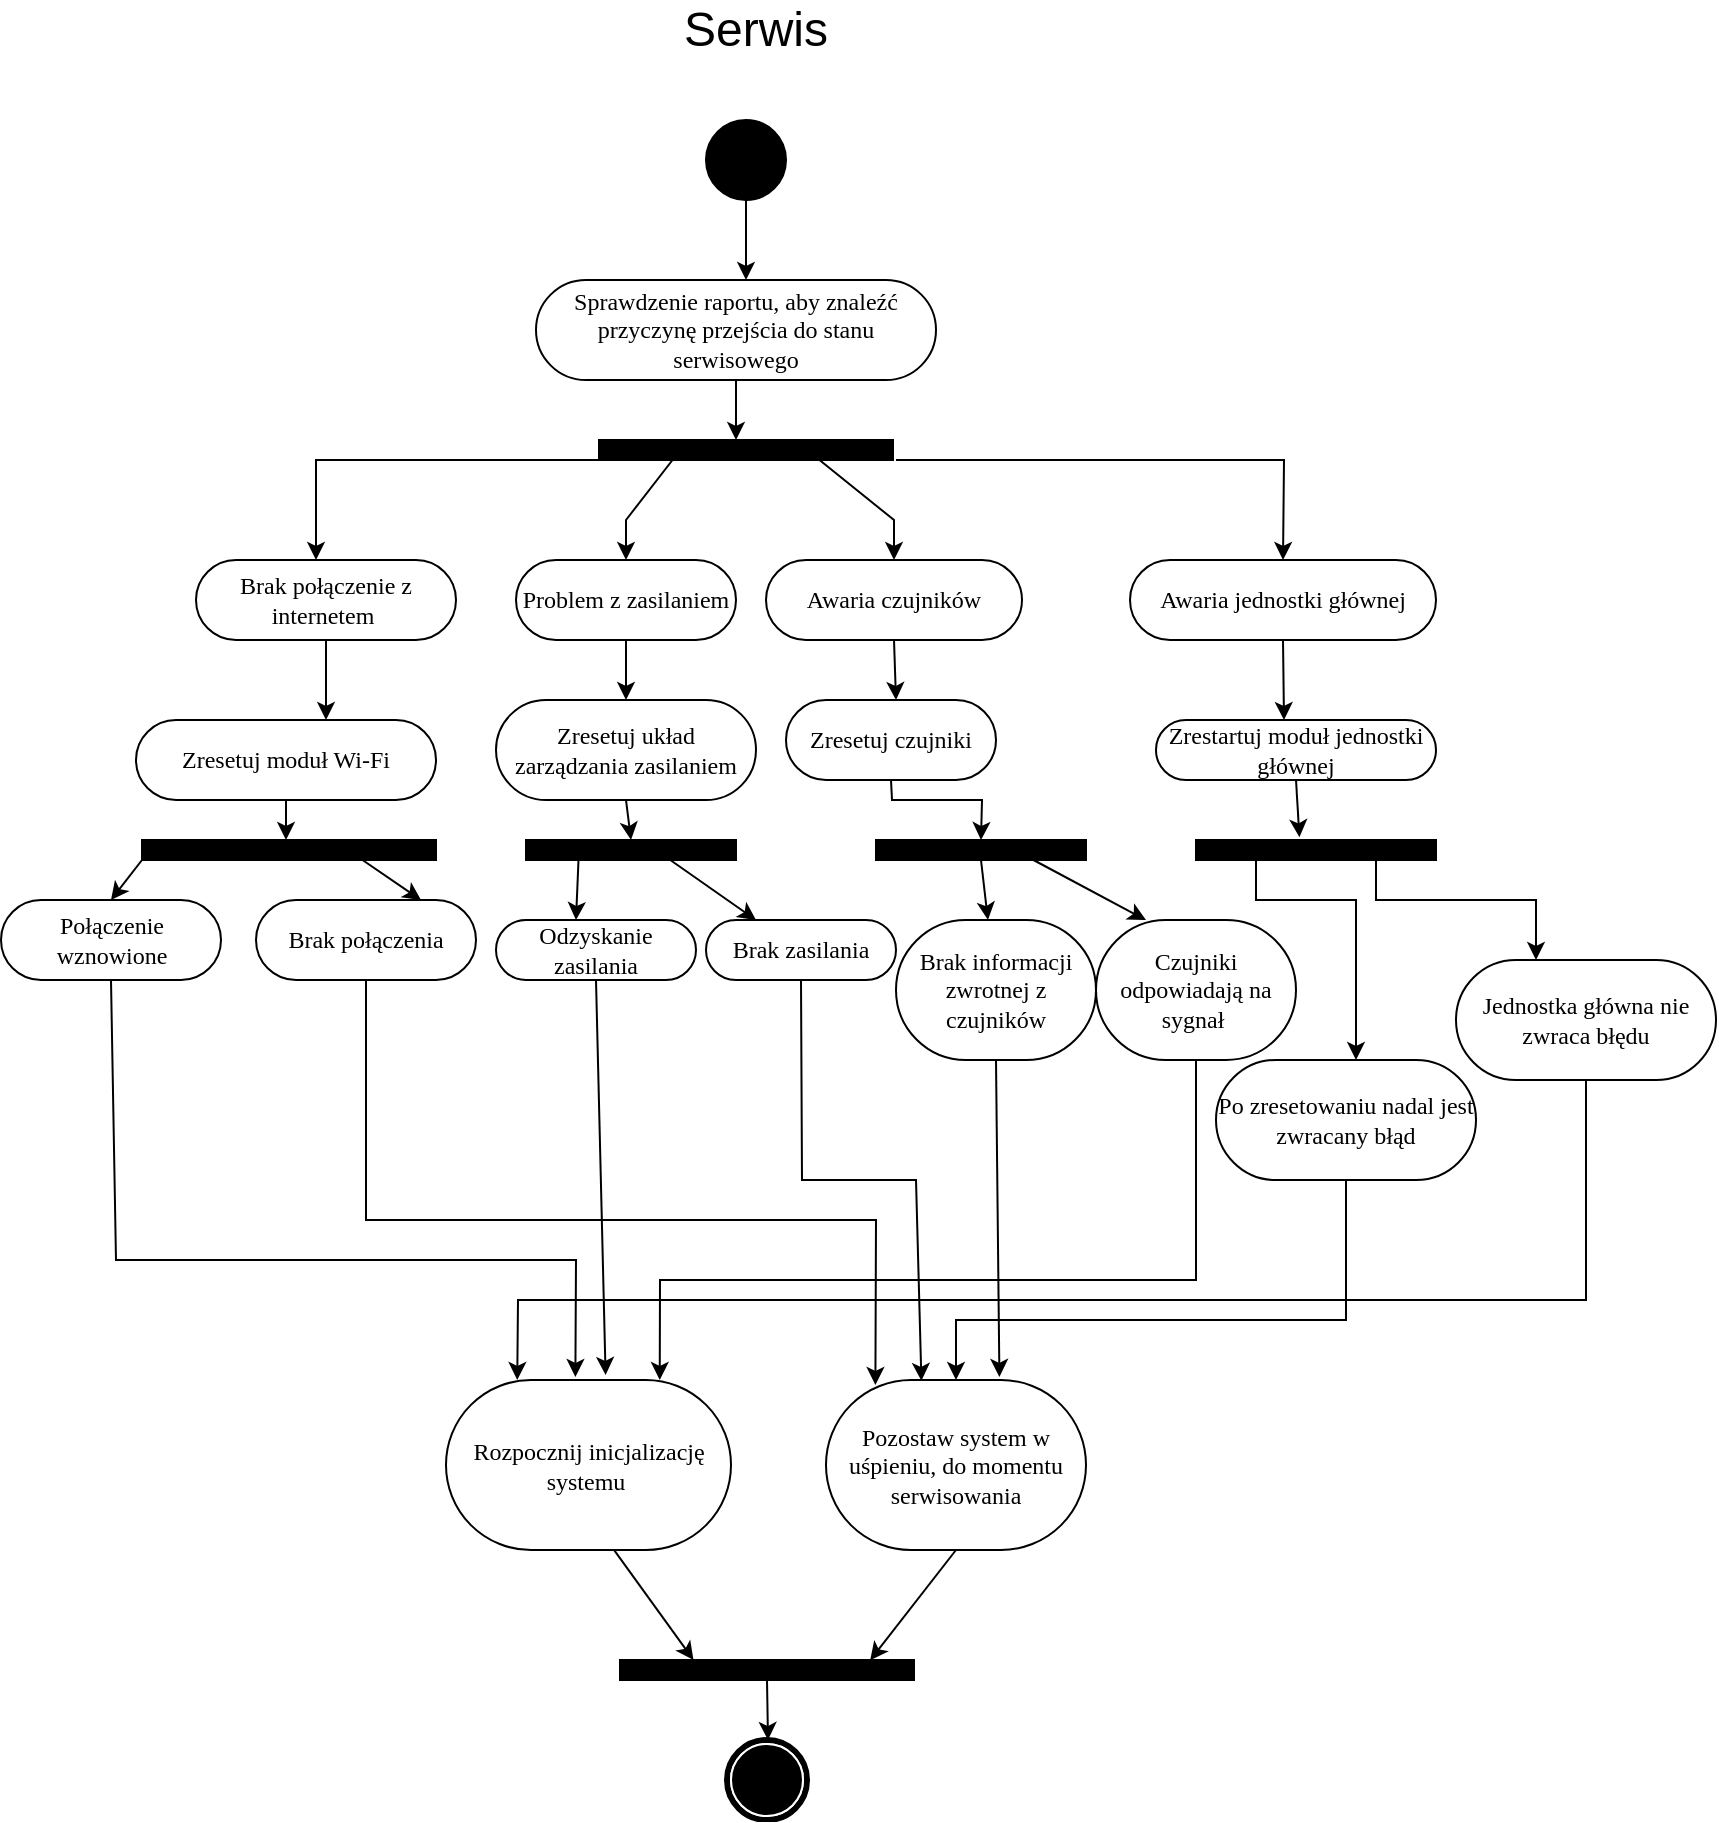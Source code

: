 <mxfile version="21.5.1" type="device">
  <diagram name="Page-1" id="0783ab3e-0a74-02c8-0abd-f7b4e66b4bec">
    <mxGraphModel dx="1063" dy="544" grid="1" gridSize="10" guides="1" tooltips="1" connect="1" arrows="1" fold="1" page="1" pageScale="1" pageWidth="850" pageHeight="1100" background="none" math="0" shadow="0">
      <root>
        <mxCell id="0" />
        <mxCell id="1" parent="0" />
        <mxCell id="RoVOGvNV2QU-nWZsqdHu-56" value="Brak połączenie z internetem&amp;nbsp;" style="rounded=1;whiteSpace=wrap;html=1;shadow=0;comic=0;labelBackgroundColor=none;strokeWidth=1;fontFamily=Verdana;fontSize=12;align=center;arcSize=50;" vertex="1" parent="1">
          <mxGeometry x="140" y="300" width="130" height="40" as="geometry" />
        </mxCell>
        <mxCell id="RoVOGvNV2QU-nWZsqdHu-57" value="" style="endArrow=classic;html=1;rounded=0;exitX=0.5;exitY=1;exitDx=0;exitDy=0;" edge="1" parent="1" source="RoVOGvNV2QU-nWZsqdHu-56">
          <mxGeometry width="50" height="50" relative="1" as="geometry">
            <mxPoint x="160" y="500" as="sourcePoint" />
            <mxPoint x="205" y="380" as="targetPoint" />
          </mxGeometry>
        </mxCell>
        <mxCell id="RoVOGvNV2QU-nWZsqdHu-58" value="Zresetuj moduł Wi-Fi" style="rounded=1;whiteSpace=wrap;html=1;shadow=0;comic=0;labelBackgroundColor=none;strokeWidth=1;fontFamily=Verdana;fontSize=12;align=center;arcSize=50;" vertex="1" parent="1">
          <mxGeometry x="110" y="380" width="150" height="40" as="geometry" />
        </mxCell>
        <mxCell id="RoVOGvNV2QU-nWZsqdHu-59" value="Połączenie wznowione" style="rounded=1;whiteSpace=wrap;html=1;shadow=0;comic=0;labelBackgroundColor=none;strokeWidth=1;fontFamily=Verdana;fontSize=12;align=center;arcSize=50;" vertex="1" parent="1">
          <mxGeometry x="42.5" y="470" width="110" height="40" as="geometry" />
        </mxCell>
        <mxCell id="RoVOGvNV2QU-nWZsqdHu-60" value="Brak połączenia" style="rounded=1;whiteSpace=wrap;html=1;shadow=0;comic=0;labelBackgroundColor=none;strokeWidth=1;fontFamily=Verdana;fontSize=12;align=center;arcSize=50;" vertex="1" parent="1">
          <mxGeometry x="170" y="470" width="110" height="40" as="geometry" />
        </mxCell>
        <mxCell id="RoVOGvNV2QU-nWZsqdHu-61" value="" style="whiteSpace=wrap;html=1;rounded=0;shadow=0;comic=0;labelBackgroundColor=none;strokeWidth=1;fillColor=#000000;fontFamily=Verdana;fontSize=12;align=center;rotation=0;" vertex="1" parent="1">
          <mxGeometry x="113" y="440" width="147" height="10" as="geometry" />
        </mxCell>
        <mxCell id="RoVOGvNV2QU-nWZsqdHu-62" value="" style="endArrow=classic;html=1;rounded=0;exitX=0.5;exitY=1;exitDx=0;exitDy=0;" edge="1" parent="1" source="RoVOGvNV2QU-nWZsqdHu-58">
          <mxGeometry width="50" height="50" relative="1" as="geometry">
            <mxPoint x="110" y="600" as="sourcePoint" />
            <mxPoint x="185" y="440" as="targetPoint" />
          </mxGeometry>
        </mxCell>
        <mxCell id="RoVOGvNV2QU-nWZsqdHu-63" value="" style="endArrow=classic;html=1;rounded=0;exitX=0;exitY=1;exitDx=0;exitDy=0;entryX=0.5;entryY=0;entryDx=0;entryDy=0;" edge="1" parent="1" source="RoVOGvNV2QU-nWZsqdHu-61" target="RoVOGvNV2QU-nWZsqdHu-59">
          <mxGeometry width="50" height="50" relative="1" as="geometry">
            <mxPoint x="160" y="590" as="sourcePoint" />
            <mxPoint x="210" y="540" as="targetPoint" />
          </mxGeometry>
        </mxCell>
        <mxCell id="RoVOGvNV2QU-nWZsqdHu-64" value="" style="endArrow=classic;html=1;rounded=0;exitX=0.75;exitY=1;exitDx=0;exitDy=0;entryX=0.75;entryY=0;entryDx=0;entryDy=0;" edge="1" parent="1" source="RoVOGvNV2QU-nWZsqdHu-61" target="RoVOGvNV2QU-nWZsqdHu-60">
          <mxGeometry width="50" height="50" relative="1" as="geometry">
            <mxPoint x="170" y="560" as="sourcePoint" />
            <mxPoint x="220" y="510" as="targetPoint" />
          </mxGeometry>
        </mxCell>
        <mxCell id="RoVOGvNV2QU-nWZsqdHu-65" value="" style="ellipse;whiteSpace=wrap;html=1;rounded=0;shadow=0;comic=0;labelBackgroundColor=none;strokeWidth=1;fillColor=#000000;fontFamily=Verdana;fontSize=12;align=center;" vertex="1" parent="1">
          <mxGeometry x="395" y="80" width="40" height="40" as="geometry" />
        </mxCell>
        <mxCell id="RoVOGvNV2QU-nWZsqdHu-66" value="" style="endArrow=classic;html=1;rounded=0;exitX=0.5;exitY=1;exitDx=0;exitDy=0;" edge="1" parent="1" source="RoVOGvNV2QU-nWZsqdHu-65">
          <mxGeometry width="50" height="50" relative="1" as="geometry">
            <mxPoint x="430" y="220" as="sourcePoint" />
            <mxPoint x="415" y="160" as="targetPoint" />
          </mxGeometry>
        </mxCell>
        <mxCell id="RoVOGvNV2QU-nWZsqdHu-67" value="Sprawdzenie raportu, aby znaleźć przyczynę przejścia do stanu serwisowego" style="rounded=1;whiteSpace=wrap;html=1;shadow=0;comic=0;labelBackgroundColor=none;strokeWidth=1;fontFamily=Verdana;fontSize=12;align=center;arcSize=50;" vertex="1" parent="1">
          <mxGeometry x="310" y="160" width="200" height="50" as="geometry" />
        </mxCell>
        <mxCell id="RoVOGvNV2QU-nWZsqdHu-68" value="" style="endArrow=classic;html=1;rounded=0;exitX=0.5;exitY=1;exitDx=0;exitDy=0;" edge="1" parent="1" source="RoVOGvNV2QU-nWZsqdHu-67">
          <mxGeometry width="50" height="50" relative="1" as="geometry">
            <mxPoint x="430" y="300" as="sourcePoint" />
            <mxPoint x="410" y="240" as="targetPoint" />
          </mxGeometry>
        </mxCell>
        <mxCell id="RoVOGvNV2QU-nWZsqdHu-69" value="" style="whiteSpace=wrap;html=1;rounded=0;shadow=0;comic=0;labelBackgroundColor=none;strokeWidth=1;fillColor=#000000;fontFamily=Verdana;fontSize=12;align=center;rotation=0;" vertex="1" parent="1">
          <mxGeometry x="341.5" y="240" width="147" height="10" as="geometry" />
        </mxCell>
        <mxCell id="RoVOGvNV2QU-nWZsqdHu-70" value="" style="endArrow=classic;html=1;rounded=0;exitX=0.25;exitY=1;exitDx=0;exitDy=0;entryX=0.5;entryY=0;entryDx=0;entryDy=0;" edge="1" parent="1" source="RoVOGvNV2QU-nWZsqdHu-69" target="RoVOGvNV2QU-nWZsqdHu-71">
          <mxGeometry width="50" height="50" relative="1" as="geometry">
            <mxPoint x="370" y="280" as="sourcePoint" />
            <mxPoint x="400" y="270" as="targetPoint" />
            <Array as="points">
              <mxPoint x="355" y="280" />
            </Array>
          </mxGeometry>
        </mxCell>
        <mxCell id="RoVOGvNV2QU-nWZsqdHu-71" value="Problem z zasilaniem" style="rounded=1;whiteSpace=wrap;html=1;shadow=0;comic=0;labelBackgroundColor=none;strokeWidth=1;fontFamily=Verdana;fontSize=12;align=center;arcSize=50;" vertex="1" parent="1">
          <mxGeometry x="300" y="300" width="110" height="40" as="geometry" />
        </mxCell>
        <mxCell id="RoVOGvNV2QU-nWZsqdHu-72" value="Awaria czujników" style="rounded=1;whiteSpace=wrap;html=1;shadow=0;comic=0;labelBackgroundColor=none;strokeWidth=1;fontFamily=Verdana;fontSize=12;align=center;arcSize=50;" vertex="1" parent="1">
          <mxGeometry x="425" y="300" width="128" height="40" as="geometry" />
        </mxCell>
        <mxCell id="RoVOGvNV2QU-nWZsqdHu-73" value="" style="endArrow=classic;html=1;rounded=0;exitX=0.5;exitY=1;exitDx=0;exitDy=0;" edge="1" parent="1" source="RoVOGvNV2QU-nWZsqdHu-71">
          <mxGeometry width="50" height="50" relative="1" as="geometry">
            <mxPoint x="350" y="470" as="sourcePoint" />
            <mxPoint x="355" y="370" as="targetPoint" />
          </mxGeometry>
        </mxCell>
        <mxCell id="RoVOGvNV2QU-nWZsqdHu-74" value="Zresetuj układ zarządzania zasilaniem" style="rounded=1;whiteSpace=wrap;html=1;shadow=0;comic=0;labelBackgroundColor=none;strokeWidth=1;fontFamily=Verdana;fontSize=12;align=center;arcSize=50;" vertex="1" parent="1">
          <mxGeometry x="290" y="370" width="130" height="50" as="geometry" />
        </mxCell>
        <mxCell id="RoVOGvNV2QU-nWZsqdHu-75" value="Pozostaw system w uśpieniu, do momentu serwisowania" style="rounded=1;whiteSpace=wrap;html=1;shadow=0;comic=0;labelBackgroundColor=none;strokeWidth=1;fontFamily=Verdana;fontSize=12;align=center;arcSize=50;" vertex="1" parent="1">
          <mxGeometry x="455" y="710" width="130" height="85" as="geometry" />
        </mxCell>
        <mxCell id="RoVOGvNV2QU-nWZsqdHu-76" value="" style="whiteSpace=wrap;html=1;rounded=0;shadow=0;comic=0;labelBackgroundColor=none;strokeWidth=1;fillColor=#000000;fontFamily=Verdana;fontSize=12;align=center;rotation=0;" vertex="1" parent="1">
          <mxGeometry x="305" y="440" width="105" height="10" as="geometry" />
        </mxCell>
        <mxCell id="RoVOGvNV2QU-nWZsqdHu-77" value="" style="endArrow=classic;html=1;rounded=0;exitX=0.25;exitY=1;exitDx=0;exitDy=0;" edge="1" parent="1" source="RoVOGvNV2QU-nWZsqdHu-76">
          <mxGeometry width="50" height="50" relative="1" as="geometry">
            <mxPoint x="352" y="590" as="sourcePoint" />
            <mxPoint x="330" y="480" as="targetPoint" />
          </mxGeometry>
        </mxCell>
        <mxCell id="RoVOGvNV2QU-nWZsqdHu-78" value="" style="endArrow=classic;html=1;rounded=0;" edge="1" parent="1">
          <mxGeometry width="50" height="50" relative="1" as="geometry">
            <mxPoint x="370" y="445" as="sourcePoint" />
            <mxPoint x="420" y="480" as="targetPoint" />
          </mxGeometry>
        </mxCell>
        <mxCell id="RoVOGvNV2QU-nWZsqdHu-79" value="" style="endArrow=classic;html=1;rounded=0;exitX=0.5;exitY=1;exitDx=0;exitDy=0;entryX=0.5;entryY=0;entryDx=0;entryDy=0;" edge="1" parent="1" source="RoVOGvNV2QU-nWZsqdHu-74" target="RoVOGvNV2QU-nWZsqdHu-76">
          <mxGeometry width="50" height="50" relative="1" as="geometry">
            <mxPoint x="410" y="560" as="sourcePoint" />
            <mxPoint x="460" y="510" as="targetPoint" />
          </mxGeometry>
        </mxCell>
        <mxCell id="RoVOGvNV2QU-nWZsqdHu-80" value="Odzyskanie zasilania" style="rounded=1;whiteSpace=wrap;html=1;shadow=0;comic=0;labelBackgroundColor=none;strokeWidth=1;fontFamily=Verdana;fontSize=12;align=center;arcSize=50;" vertex="1" parent="1">
          <mxGeometry x="290" y="480" width="100" height="30" as="geometry" />
        </mxCell>
        <mxCell id="RoVOGvNV2QU-nWZsqdHu-81" value="Brak zasilania" style="rounded=1;whiteSpace=wrap;html=1;shadow=0;comic=0;labelBackgroundColor=none;strokeWidth=1;fontFamily=Verdana;fontSize=12;align=center;arcSize=50;" vertex="1" parent="1">
          <mxGeometry x="395" y="480" width="95" height="30" as="geometry" />
        </mxCell>
        <mxCell id="RoVOGvNV2QU-nWZsqdHu-82" value="" style="endArrow=classic;html=1;rounded=0;exitX=0.5;exitY=1;exitDx=0;exitDy=0;entryX=0.367;entryY=0.005;entryDx=0;entryDy=0;entryPerimeter=0;" edge="1" parent="1" source="RoVOGvNV2QU-nWZsqdHu-81" target="RoVOGvNV2QU-nWZsqdHu-75">
          <mxGeometry width="50" height="50" relative="1" as="geometry">
            <mxPoint x="420" y="610" as="sourcePoint" />
            <mxPoint x="470" y="560" as="targetPoint" />
            <Array as="points">
              <mxPoint x="443" y="610" />
              <mxPoint x="500" y="610" />
            </Array>
          </mxGeometry>
        </mxCell>
        <mxCell id="RoVOGvNV2QU-nWZsqdHu-83" value="" style="endArrow=classic;html=1;rounded=0;exitX=0.75;exitY=1;exitDx=0;exitDy=0;entryX=0.5;entryY=0;entryDx=0;entryDy=0;" edge="1" parent="1" source="RoVOGvNV2QU-nWZsqdHu-69" target="RoVOGvNV2QU-nWZsqdHu-72">
          <mxGeometry width="50" height="50" relative="1" as="geometry">
            <mxPoint x="610" y="440" as="sourcePoint" />
            <mxPoint x="660" y="390" as="targetPoint" />
            <Array as="points">
              <mxPoint x="489" y="280" />
            </Array>
          </mxGeometry>
        </mxCell>
        <mxCell id="RoVOGvNV2QU-nWZsqdHu-84" value="" style="endArrow=classic;html=1;rounded=0;exitX=0.5;exitY=1;exitDx=0;exitDy=0;" edge="1" parent="1" source="RoVOGvNV2QU-nWZsqdHu-72">
          <mxGeometry width="50" height="50" relative="1" as="geometry">
            <mxPoint x="470" y="450" as="sourcePoint" />
            <mxPoint x="490" y="370" as="targetPoint" />
          </mxGeometry>
        </mxCell>
        <mxCell id="RoVOGvNV2QU-nWZsqdHu-85" value="Zresetuj czujniki" style="rounded=1;whiteSpace=wrap;html=1;shadow=0;comic=0;labelBackgroundColor=none;strokeWidth=1;fontFamily=Verdana;fontSize=12;align=center;arcSize=50;" vertex="1" parent="1">
          <mxGeometry x="435" y="370" width="105" height="40" as="geometry" />
        </mxCell>
        <mxCell id="RoVOGvNV2QU-nWZsqdHu-86" value="" style="whiteSpace=wrap;html=1;rounded=0;shadow=0;comic=0;labelBackgroundColor=none;strokeWidth=1;fillColor=#000000;fontFamily=Verdana;fontSize=12;align=center;rotation=0;" vertex="1" parent="1">
          <mxGeometry x="480" y="440" width="105" height="10" as="geometry" />
        </mxCell>
        <mxCell id="RoVOGvNV2QU-nWZsqdHu-87" value="" style="endArrow=classic;html=1;rounded=0;exitX=0.5;exitY=1;exitDx=0;exitDy=0;entryX=0.5;entryY=0;entryDx=0;entryDy=0;" edge="1" parent="1" source="RoVOGvNV2QU-nWZsqdHu-85" target="RoVOGvNV2QU-nWZsqdHu-86">
          <mxGeometry width="50" height="50" relative="1" as="geometry">
            <mxPoint x="480" y="520" as="sourcePoint" />
            <mxPoint x="530" y="470" as="targetPoint" />
            <Array as="points">
              <mxPoint x="488" y="420" />
              <mxPoint x="533" y="420" />
            </Array>
          </mxGeometry>
        </mxCell>
        <mxCell id="RoVOGvNV2QU-nWZsqdHu-88" value="Brak informacji zwrotnej z czujników" style="rounded=1;whiteSpace=wrap;html=1;shadow=0;comic=0;labelBackgroundColor=none;strokeWidth=1;fontFamily=Verdana;fontSize=12;align=center;arcSize=50;" vertex="1" parent="1">
          <mxGeometry x="490" y="480" width="100" height="70" as="geometry" />
        </mxCell>
        <mxCell id="RoVOGvNV2QU-nWZsqdHu-89" value="" style="endArrow=classic;html=1;rounded=0;exitX=0.5;exitY=1;exitDx=0;exitDy=0;" edge="1" parent="1" source="RoVOGvNV2QU-nWZsqdHu-86" target="RoVOGvNV2QU-nWZsqdHu-88">
          <mxGeometry width="50" height="50" relative="1" as="geometry">
            <mxPoint x="510" y="650" as="sourcePoint" />
            <mxPoint x="560" y="600" as="targetPoint" />
          </mxGeometry>
        </mxCell>
        <mxCell id="RoVOGvNV2QU-nWZsqdHu-90" value="Rozpocznij inicjalizację systemu&amp;nbsp;" style="rounded=1;whiteSpace=wrap;html=1;shadow=0;comic=0;labelBackgroundColor=none;strokeWidth=1;fontFamily=Verdana;fontSize=12;align=center;arcSize=50;" vertex="1" parent="1">
          <mxGeometry x="265" y="710" width="142.5" height="85" as="geometry" />
        </mxCell>
        <mxCell id="RoVOGvNV2QU-nWZsqdHu-91" value="" style="endArrow=classic;html=1;rounded=0;exitX=0.5;exitY=1;exitDx=0;exitDy=0;entryX=0.56;entryY=-0.03;entryDx=0;entryDy=0;entryPerimeter=0;" edge="1" parent="1" source="RoVOGvNV2QU-nWZsqdHu-80" target="RoVOGvNV2QU-nWZsqdHu-90">
          <mxGeometry width="50" height="50" relative="1" as="geometry">
            <mxPoint x="340" y="520" as="sourcePoint" />
            <mxPoint x="330" y="710" as="targetPoint" />
            <Array as="points" />
          </mxGeometry>
        </mxCell>
        <mxCell id="RoVOGvNV2QU-nWZsqdHu-92" value="" style="endArrow=classic;html=1;rounded=0;exitX=0.5;exitY=1;exitDx=0;exitDy=0;entryX=0.667;entryY=-0.018;entryDx=0;entryDy=0;entryPerimeter=0;" edge="1" parent="1" source="RoVOGvNV2QU-nWZsqdHu-88" target="RoVOGvNV2QU-nWZsqdHu-75">
          <mxGeometry width="50" height="50" relative="1" as="geometry">
            <mxPoint x="620" y="710" as="sourcePoint" />
            <mxPoint x="670" y="660" as="targetPoint" />
          </mxGeometry>
        </mxCell>
        <mxCell id="RoVOGvNV2QU-nWZsqdHu-93" value="Awaria jednostki głównej" style="rounded=1;whiteSpace=wrap;html=1;shadow=0;comic=0;labelBackgroundColor=none;strokeWidth=1;fontFamily=Verdana;fontSize=12;align=center;arcSize=50;" vertex="1" parent="1">
          <mxGeometry x="607" y="300" width="153" height="40" as="geometry" />
        </mxCell>
        <mxCell id="RoVOGvNV2QU-nWZsqdHu-94" value="" style="endArrow=classic;html=1;rounded=0;entryX=0.5;entryY=0;entryDx=0;entryDy=0;" edge="1" parent="1" target="RoVOGvNV2QU-nWZsqdHu-93">
          <mxGeometry width="50" height="50" relative="1" as="geometry">
            <mxPoint x="490" y="250" as="sourcePoint" />
            <mxPoint x="677" y="240" as="targetPoint" />
            <Array as="points">
              <mxPoint x="684" y="250" />
            </Array>
          </mxGeometry>
        </mxCell>
        <mxCell id="RoVOGvNV2QU-nWZsqdHu-95" value="Czujniki odpowiadają na sygnał&amp;nbsp;" style="rounded=1;whiteSpace=wrap;html=1;shadow=0;comic=0;labelBackgroundColor=none;strokeWidth=1;fontFamily=Verdana;fontSize=12;align=center;arcSize=50;" vertex="1" parent="1">
          <mxGeometry x="590" y="480" width="100" height="70" as="geometry" />
        </mxCell>
        <mxCell id="RoVOGvNV2QU-nWZsqdHu-96" value="" style="endArrow=classic;html=1;rounded=0;exitX=0.5;exitY=1;exitDx=0;exitDy=0;" edge="1" parent="1" source="RoVOGvNV2QU-nWZsqdHu-93">
          <mxGeometry width="50" height="50" relative="1" as="geometry">
            <mxPoint x="640" y="420" as="sourcePoint" />
            <mxPoint x="684" y="380" as="targetPoint" />
          </mxGeometry>
        </mxCell>
        <mxCell id="RoVOGvNV2QU-nWZsqdHu-97" value="Zrestartuj moduł jednostki głównej" style="rounded=1;whiteSpace=wrap;html=1;shadow=0;comic=0;labelBackgroundColor=none;strokeWidth=1;fontFamily=Verdana;fontSize=12;align=center;arcSize=50;" vertex="1" parent="1">
          <mxGeometry x="620" y="380" width="140" height="30" as="geometry" />
        </mxCell>
        <mxCell id="RoVOGvNV2QU-nWZsqdHu-98" value="" style="endArrow=classic;html=1;rounded=0;exitX=0.5;exitY=1;exitDx=0;exitDy=0;entryX=0.431;entryY=-0.136;entryDx=0;entryDy=0;entryPerimeter=0;" edge="1" parent="1" source="RoVOGvNV2QU-nWZsqdHu-97" target="RoVOGvNV2QU-nWZsqdHu-99">
          <mxGeometry width="50" height="50" relative="1" as="geometry">
            <mxPoint x="720" y="460" as="sourcePoint" />
            <mxPoint x="700" y="440" as="targetPoint" />
          </mxGeometry>
        </mxCell>
        <mxCell id="RoVOGvNV2QU-nWZsqdHu-99" value="" style="whiteSpace=wrap;html=1;rounded=0;shadow=0;comic=0;labelBackgroundColor=none;strokeWidth=1;fillColor=#000000;fontFamily=Verdana;fontSize=12;align=center;rotation=0;" vertex="1" parent="1">
          <mxGeometry x="640" y="440" width="120" height="10" as="geometry" />
        </mxCell>
        <mxCell id="RoVOGvNV2QU-nWZsqdHu-100" value="" style="endArrow=classic;html=1;rounded=0;exitX=0.25;exitY=1;exitDx=0;exitDy=0;" edge="1" parent="1" source="RoVOGvNV2QU-nWZsqdHu-99">
          <mxGeometry width="50" height="50" relative="1" as="geometry">
            <mxPoint x="720" y="550" as="sourcePoint" />
            <mxPoint x="720" y="550" as="targetPoint" />
            <Array as="points">
              <mxPoint x="670" y="470" />
              <mxPoint x="720" y="470" />
            </Array>
          </mxGeometry>
        </mxCell>
        <mxCell id="RoVOGvNV2QU-nWZsqdHu-101" value="" style="endArrow=classic;html=1;rounded=0;exitX=0.75;exitY=1;exitDx=0;exitDy=0;" edge="1" parent="1" source="RoVOGvNV2QU-nWZsqdHu-99">
          <mxGeometry width="50" height="50" relative="1" as="geometry">
            <mxPoint x="770" y="540" as="sourcePoint" />
            <mxPoint x="810" y="500" as="targetPoint" />
            <Array as="points">
              <mxPoint x="730" y="470" />
              <mxPoint x="810" y="470" />
            </Array>
          </mxGeometry>
        </mxCell>
        <mxCell id="RoVOGvNV2QU-nWZsqdHu-102" value="Po zresetowaniu nadal jest zwracany błąd" style="rounded=1;whiteSpace=wrap;html=1;shadow=0;comic=0;labelBackgroundColor=none;strokeWidth=1;fontFamily=Verdana;fontSize=12;align=center;arcSize=50;" vertex="1" parent="1">
          <mxGeometry x="650" y="550" width="130" height="60" as="geometry" />
        </mxCell>
        <mxCell id="RoVOGvNV2QU-nWZsqdHu-103" value="Jednostka główna nie zwraca błędu" style="rounded=1;whiteSpace=wrap;html=1;shadow=0;comic=0;labelBackgroundColor=none;strokeWidth=1;fontFamily=Verdana;fontSize=12;align=center;arcSize=50;" vertex="1" parent="1">
          <mxGeometry x="770" y="500" width="130" height="60" as="geometry" />
        </mxCell>
        <mxCell id="RoVOGvNV2QU-nWZsqdHu-104" value="" style="endArrow=classic;html=1;rounded=0;exitX=0;exitY=1;exitDx=0;exitDy=0;" edge="1" parent="1" source="RoVOGvNV2QU-nWZsqdHu-69">
          <mxGeometry width="50" height="50" relative="1" as="geometry">
            <mxPoint x="210" y="450" as="sourcePoint" />
            <mxPoint x="200" y="300" as="targetPoint" />
            <Array as="points">
              <mxPoint x="200" y="250" />
            </Array>
          </mxGeometry>
        </mxCell>
        <mxCell id="RoVOGvNV2QU-nWZsqdHu-105" value="" style="endArrow=classic;html=1;rounded=0;exitX=0.5;exitY=1;exitDx=0;exitDy=0;entryX=0.19;entryY=0.029;entryDx=0;entryDy=0;entryPerimeter=0;" edge="1" parent="1" source="RoVOGvNV2QU-nWZsqdHu-60" target="RoVOGvNV2QU-nWZsqdHu-75">
          <mxGeometry width="50" height="50" relative="1" as="geometry">
            <mxPoint x="340" y="600" as="sourcePoint" />
            <mxPoint x="390" y="550" as="targetPoint" />
            <Array as="points">
              <mxPoint x="225" y="630" />
              <mxPoint x="420" y="630" />
              <mxPoint x="480" y="630" />
            </Array>
          </mxGeometry>
        </mxCell>
        <mxCell id="RoVOGvNV2QU-nWZsqdHu-106" value="" style="endArrow=classic;html=1;rounded=0;exitX=0.5;exitY=1;exitDx=0;exitDy=0;entryX=0.454;entryY=-0.018;entryDx=0;entryDy=0;entryPerimeter=0;" edge="1" parent="1" source="RoVOGvNV2QU-nWZsqdHu-59" target="RoVOGvNV2QU-nWZsqdHu-90">
          <mxGeometry width="50" height="50" relative="1" as="geometry">
            <mxPoint x="170" y="660" as="sourcePoint" />
            <mxPoint x="220" y="610" as="targetPoint" />
            <Array as="points">
              <mxPoint x="100" y="650" />
              <mxPoint x="220" y="650" />
              <mxPoint x="330" y="650" />
            </Array>
          </mxGeometry>
        </mxCell>
        <mxCell id="RoVOGvNV2QU-nWZsqdHu-107" value="" style="endArrow=classic;html=1;rounded=0;exitX=0.5;exitY=1;exitDx=0;exitDy=0;entryX=0.75;entryY=0;entryDx=0;entryDy=0;" edge="1" parent="1" source="RoVOGvNV2QU-nWZsqdHu-95" target="RoVOGvNV2QU-nWZsqdHu-90">
          <mxGeometry width="50" height="50" relative="1" as="geometry">
            <mxPoint x="600" y="750" as="sourcePoint" />
            <mxPoint x="650" y="700" as="targetPoint" />
            <Array as="points">
              <mxPoint x="640" y="660" />
              <mxPoint x="372" y="660" />
            </Array>
          </mxGeometry>
        </mxCell>
        <mxCell id="RoVOGvNV2QU-nWZsqdHu-108" value="" style="endArrow=classic;html=1;rounded=0;exitX=0.75;exitY=1;exitDx=0;exitDy=0;entryX=0.25;entryY=0;entryDx=0;entryDy=0;" edge="1" parent="1" source="RoVOGvNV2QU-nWZsqdHu-86" target="RoVOGvNV2QU-nWZsqdHu-95">
          <mxGeometry width="50" height="50" relative="1" as="geometry">
            <mxPoint x="610" y="480" as="sourcePoint" />
            <mxPoint x="660" y="430" as="targetPoint" />
          </mxGeometry>
        </mxCell>
        <mxCell id="RoVOGvNV2QU-nWZsqdHu-109" value="" style="endArrow=classic;html=1;rounded=0;exitX=0.5;exitY=1;exitDx=0;exitDy=0;entryX=0.5;entryY=0;entryDx=0;entryDy=0;" edge="1" parent="1" source="RoVOGvNV2QU-nWZsqdHu-102" target="RoVOGvNV2QU-nWZsqdHu-75">
          <mxGeometry width="50" height="50" relative="1" as="geometry">
            <mxPoint x="790" y="750" as="sourcePoint" />
            <mxPoint x="840" y="700" as="targetPoint" />
            <Array as="points">
              <mxPoint x="715" y="680" />
              <mxPoint x="520" y="680" />
            </Array>
          </mxGeometry>
        </mxCell>
        <mxCell id="RoVOGvNV2QU-nWZsqdHu-110" value="" style="endArrow=classic;html=1;rounded=0;exitX=0.5;exitY=1;exitDx=0;exitDy=0;entryX=0.25;entryY=0;entryDx=0;entryDy=0;" edge="1" parent="1" source="RoVOGvNV2QU-nWZsqdHu-103" target="RoVOGvNV2QU-nWZsqdHu-90">
          <mxGeometry width="50" height="50" relative="1" as="geometry">
            <mxPoint x="720" y="830" as="sourcePoint" />
            <mxPoint x="300" y="670" as="targetPoint" />
            <Array as="points">
              <mxPoint x="835" y="670" />
              <mxPoint x="301" y="670" />
            </Array>
          </mxGeometry>
        </mxCell>
        <mxCell id="RoVOGvNV2QU-nWZsqdHu-111" value="" style="shape=mxgraph.bpmn.shape;html=1;verticalLabelPosition=bottom;labelBackgroundColor=#ffffff;verticalAlign=top;perimeter=ellipsePerimeter;outline=end;symbol=terminate;rounded=0;shadow=0;comic=0;strokeWidth=1;fontFamily=Verdana;fontSize=12;align=center;" vertex="1" parent="1">
          <mxGeometry x="405.5" y="890" width="40" height="40" as="geometry" />
        </mxCell>
        <mxCell id="RoVOGvNV2QU-nWZsqdHu-112" value="" style="whiteSpace=wrap;html=1;rounded=0;shadow=0;comic=0;labelBackgroundColor=none;strokeWidth=1;fillColor=#000000;fontFamily=Verdana;fontSize=12;align=center;rotation=0;" vertex="1" parent="1">
          <mxGeometry x="352" y="850" width="147" height="10" as="geometry" />
        </mxCell>
        <mxCell id="RoVOGvNV2QU-nWZsqdHu-113" value="" style="endArrow=classic;html=1;rounded=0;exitX=0.5;exitY=1;exitDx=0;exitDy=0;" edge="1" parent="1" source="RoVOGvNV2QU-nWZsqdHu-112">
          <mxGeometry width="50" height="50" relative="1" as="geometry">
            <mxPoint x="378" y="980" as="sourcePoint" />
            <mxPoint x="426" y="890" as="targetPoint" />
          </mxGeometry>
        </mxCell>
        <mxCell id="RoVOGvNV2QU-nWZsqdHu-114" value="" style="endArrow=classic;html=1;rounded=0;exitX=0.59;exitY=1.001;exitDx=0;exitDy=0;exitPerimeter=0;entryX=0.25;entryY=0;entryDx=0;entryDy=0;" edge="1" parent="1" source="RoVOGvNV2QU-nWZsqdHu-90" target="RoVOGvNV2QU-nWZsqdHu-112">
          <mxGeometry width="50" height="50" relative="1" as="geometry">
            <mxPoint x="350" y="990" as="sourcePoint" />
            <mxPoint x="400" y="940" as="targetPoint" />
          </mxGeometry>
        </mxCell>
        <mxCell id="RoVOGvNV2QU-nWZsqdHu-115" value="" style="endArrow=classic;html=1;rounded=0;exitX=0.5;exitY=1;exitDx=0;exitDy=0;entryX=0.851;entryY=0.009;entryDx=0;entryDy=0;entryPerimeter=0;" edge="1" parent="1" source="RoVOGvNV2QU-nWZsqdHu-75" target="RoVOGvNV2QU-nWZsqdHu-112">
          <mxGeometry width="50" height="50" relative="1" as="geometry">
            <mxPoint x="570" y="870" as="sourcePoint" />
            <mxPoint x="620" y="820" as="targetPoint" />
          </mxGeometry>
        </mxCell>
        <mxCell id="RoVOGvNV2QU-nWZsqdHu-116" value="&lt;font style=&quot;font-size: 24px;&quot;&gt;Serwis&lt;/font&gt;" style="text;html=1;strokeColor=none;fillColor=none;align=center;verticalAlign=middle;whiteSpace=wrap;rounded=0;" vertex="1" parent="1">
          <mxGeometry x="330" y="20" width="180" height="30" as="geometry" />
        </mxCell>
      </root>
    </mxGraphModel>
  </diagram>
</mxfile>
